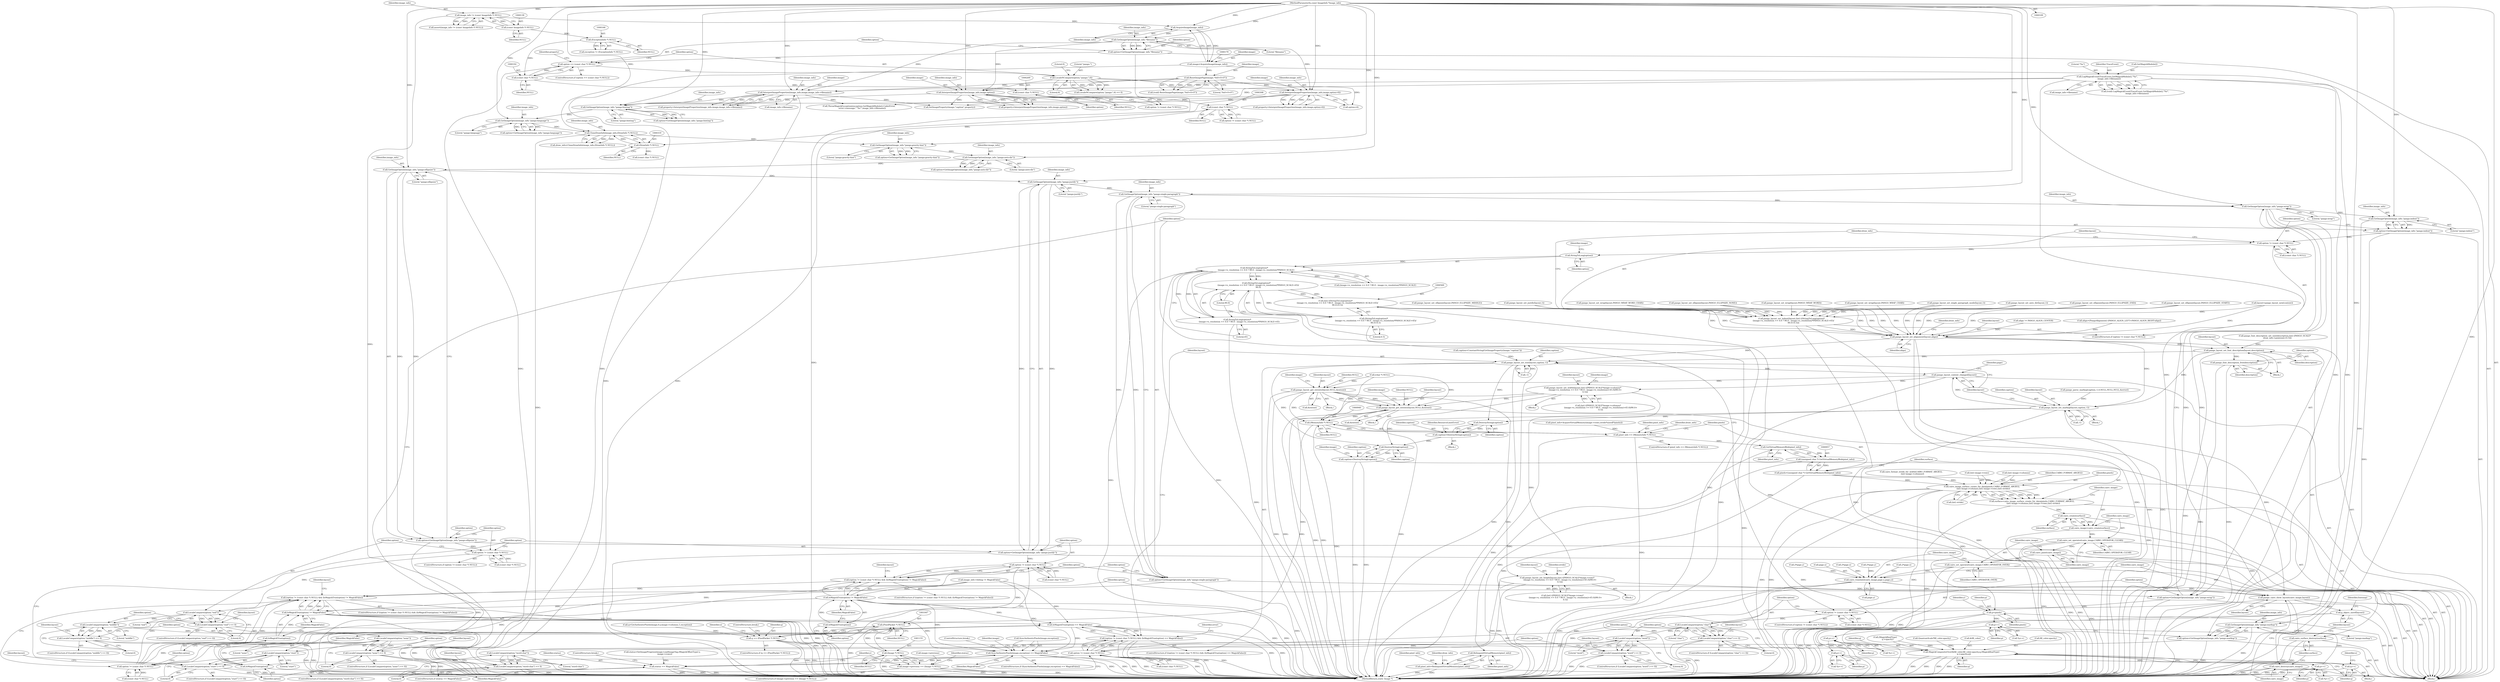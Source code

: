 digraph "0_ImageMagick_f6e9d0d9955e85bdd7540b251cd50d598dacc5e6_42@pointer" {
"1000432" [label="(Call,GetImageOption(image_info,\"pango:ellipsize\"))"];
"1000418" [label="(Call,GetImageOption(image_info,\"pango:auto-dir\"))"];
"1000375" [label="(Call,GetImageOption(image_info,\"pango:gravity-hint\"))"];
"1000316" [label="(Call,CloneDrawInfo(image_info,(DrawInfo *) NULL))"];
"1000301" [label="(Call,GetImageOption(image_info,\"pango:language\"))"];
"1000262" [label="(Call,GetImageOption(image_info,\"pango:hinting\"))"];
"1000221" [label="(Call,InterpretImageProperties(image_info,image,option))"];
"1000185" [label="(Call,GetImageOption(image_info,\"filename\"))"];
"1000176" [label="(Call,AcquireImage(image_info))"];
"1000136" [label="(Call,image_info != (const ImageInfo *) NULL)"];
"1000110" [label="(MethodParameterIn,const ImageInfo *image_info)"];
"1000138" [label="(Call,(const ImageInfo *) NULL)"];
"1000180" [label="(Call,ResetImagePage(image,\"0x0+0+0\"))"];
"1000174" [label="(Call,image=AcquireImage(image_info))"];
"1000205" [label="(Call,LocaleNCompare(option,\"pango:\",6))"];
"1000189" [label="(Call,option == (const char *) NULL)"];
"1000183" [label="(Call,option=GetImageOption(image_info,\"filename\"))"];
"1000191" [label="(Call,(const char *) NULL)"];
"1000165" [label="(Call,(ExceptionInfo *) NULL)"];
"1000196" [label="(Call,InterpretImageProperties(image_info,image,image_info->filename))"];
"1000155" [label="(Call,LogMagickEvent(TraceEvent,GetMagickModule(),\"%s\",\n      image_info->filename))"];
"1000212" [label="(Call,InterpretImageProperties(image_info,image,option+6))"];
"1000318" [label="(Call,(DrawInfo *) NULL)"];
"1000307" [label="(Call,(const char *) NULL)"];
"1000268" [label="(Call,(const char *) NULL)"];
"1000430" [label="(Call,option=GetImageOption(image_info,\"pango:ellipsize\"))"];
"1000436" [label="(Call,option != (const char *) NULL)"];
"1000444" [label="(Call,LocaleCompare(option,\"end\"))"];
"1000443" [label="(Call,LocaleCompare(option,\"end\") == 0)"];
"1000453" [label="(Call,LocaleCompare(option,\"middle\"))"];
"1000452" [label="(Call,LocaleCompare(option,\"middle\") == 0)"];
"1000462" [label="(Call,LocaleCompare(option,\"none\"))"];
"1000461" [label="(Call,LocaleCompare(option,\"none\") == 0)"];
"1000471" [label="(Call,LocaleCompare(option,\"start\"))"];
"1000470" [label="(Call,LocaleCompare(option,\"start\") == 0)"];
"1000480" [label="(Call,GetImageOption(image_info,\"pango:justify\"))"];
"1000478" [label="(Call,option=GetImageOption(image_info,\"pango:justify\"))"];
"1000485" [label="(Call,option != (const char *) NULL)"];
"1000484" [label="(Call,(option != (const char *) NULL) && (IsMagickTrue(option) != MagickFalse))"];
"1000503" [label="(Call,(option != (const char *) NULL) && (IsMagickTrue(option) != MagickFalse))"];
"1000491" [label="(Call,IsMagickTrue(option))"];
"1000490" [label="(Call,IsMagickTrue(option) != MagickFalse)"];
"1000509" [label="(Call,IsMagickTrue(option) != MagickFalse)"];
"1000694" [label="(Call,IsMagickTrue(option) == MagickFalse)"];
"1000688" [label="(Call,(option != (const char *) NULL) && (IsMagickTrue(option) == MagickFalse))"];
"1001143" [label="(Call,SyncAuthenticPixels(image,exception) == MagickFalse)"];
"1001170" [label="(Call,status == MagickFalse)"];
"1000499" [label="(Call,GetImageOption(image_info,\"pango:single-paragraph\"))"];
"1000497" [label="(Call,option=GetImageOption(image_info,\"pango:single-paragraph\"))"];
"1000504" [label="(Call,option != (const char *) NULL)"];
"1000510" [label="(Call,IsMagickTrue(option))"];
"1000518" [label="(Call,GetImageOption(image_info,\"pango:wrap\"))"];
"1000516" [label="(Call,option=GetImageOption(image_info,\"pango:wrap\"))"];
"1000522" [label="(Call,option != (const char *) NULL)"];
"1000530" [label="(Call,LocaleCompare(option,\"char\"))"];
"1000529" [label="(Call,LocaleCompare(option,\"char\") == 0)"];
"1000539" [label="(Call,LocaleCompare(option,\"word\"))"];
"1000538" [label="(Call,LocaleCompare(option,\"word\") == 0)"];
"1000548" [label="(Call,LocaleCompare(option,\"word-char\"))"];
"1000547" [label="(Call,LocaleCompare(option,\"word-char\") == 0)"];
"1000557" [label="(Call,GetImageOption(image_info,\"pango:indent\"))"];
"1000555" [label="(Call,option=GetImageOption(image_info,\"pango:indent\"))"];
"1000561" [label="(Call,option != (const char *) NULL)"];
"1000574" [label="(Call,StringToLong(option))"];
"1000573" [label="(Call,StringToLong(option)*\n      (image->x_resolution == 0.0 ? 90.0 : image->x_resolution)*PANGO_SCALE)"];
"1000571" [label="(Call,(StringToLong(option)*\n      (image->x_resolution == 0.0 ? 90.0 : image->x_resolution)*PANGO_SCALE+45)/\n      90.0)"];
"1000568" [label="(Call,(int) ((StringToLong(option)*\n      (image->x_resolution == 0.0 ? 90.0 : image->x_resolution)*PANGO_SCALE+45)/\n      90.0+0.5))"];
"1000566" [label="(Call,pango_layout_set_indent(layout,(int) ((StringToLong(option)*\n      (image->x_resolution == 0.0 ? 90.0 : image->x_resolution)*PANGO_SCALE+45)/\n      90.0+0.5)))"];
"1000647" [label="(Call,pango_layout_set_alignment(layout,align))"];
"1000677" [label="(Call,pango_layout_set_font_description(layout,description))"];
"1000680" [label="(Call,pango_font_description_free(description))"];
"1000698" [label="(Call,pango_layout_set_text(layout,caption,-1))"];
"1000742" [label="(Call,pango_layout_context_changed(layout))"];
"1000777" [label="(Call,pango_layout_get_extents(layout,NULL,&extent))"];
"1000849" [label="(Call,pango_layout_get_extents(layout,NULL,&extent))"];
"1000939" [label="(Call,(MemoryInfo *) NULL)"];
"1000937" [label="(Call,pixel_info == (MemoryInfo *) NULL)"];
"1000958" [label="(Call,GetVirtualMemoryBlob(pixel_info))"];
"1000956" [label="(Call,(unsigned char *) GetVirtualMemoryBlob(pixel_info))"];
"1000954" [label="(Call,pixels=(unsigned char *) GetVirtualMemoryBlob(pixel_info))"];
"1000962" [label="(Call,cairo_image_surface_create_for_data(pixels,CAIRO_FORMAT_ARGB32,\n    (int) image->columns,(int) image->rows,(int) stride))"];
"1000960" [label="(Call,surface=cairo_image_surface_create_for_data(pixels,CAIRO_FORMAT_ARGB32,\n    (int) image->columns,(int) image->rows,(int) stride))"];
"1000980" [label="(Call,cairo_create(surface))"];
"1000978" [label="(Call,cairo_image=cairo_create(surface))"];
"1000982" [label="(Call,cairo_set_operator(cairo_image,CAIRO_OPERATOR_CLEAR))"];
"1000985" [label="(Call,cairo_paint(cairo_image))"];
"1000987" [label="(Call,cairo_set_operator(cairo_image,CAIRO_OPERATOR_OVER))"];
"1000990" [label="(Call,cairo_translate(cairo_image,page.x,page.y))"];
"1000998" [label="(Call,pango_cairo_show_layout(cairo_image,layout))"];
"1001001" [label="(Call,cairo_destroy(cairo_image))"];
"1001005" [label="(Call,g_object_unref(layout))"];
"1001003" [label="(Call,cairo_surface_destroy(surface))"];
"1001013" [label="(Call,p=pixels)"];
"1001071" [label="(Call,p++)"];
"1001079" [label="(Call,p++)"];
"1001087" [label="(Call,p++)"];
"1001097" [label="(Call,p++)"];
"1001176" [label="(Call,RelinquishVirtualMemory(pixel_info))"];
"1001174" [label="(Call,pixel_info=RelinquishVirtualMemory(pixel_info))"];
"1001046" [label="(Call,(PixelPacket *) NULL)"];
"1001044" [label="(Call,q == (PixelPacket *) NULL)"];
"1001127" [label="(Call,MagickCompositeOver(&fill_color,fill_color.opacity,q,(MagickRealType)\n        q->opacity,q))"];
"1001140" [label="(Call,q++)"];
"1001154" [label="(Call,(Image *) NULL)"];
"1001150" [label="(Call,image->previous == (Image *) NULL)"];
"1000888" [label="(Call,pango_layout_set_height(layout,(int) ((PANGO_SCALE*image->rows*\n         (image->y_resolution == 0.0 ? 90.0 : image->y_resolution)+45.0)/90.0+\n         0.5)))"];
"1000816" [label="(Call,pango_layout_set_width(layout,(int) ((PANGO_SCALE*image->columns*\n        (image->x_resolution == 0.0 ? 90.0 : image->x_resolution)+45.0)/90.0+\n        0.5)))"];
"1000949" [label="(Call,DestroyString(caption))"];
"1000947" [label="(Call,caption=DestroyString(caption))"];
"1001184" [label="(Call,DestroyString(caption))"];
"1001182" [label="(Call,caption=DestroyString(caption))"];
"1000737" [label="(Call,pango_layout_set_markup(layout,caption,-1))"];
"1000570" [label="(Call,(StringToLong(option)*\n      (image->x_resolution == 0.0 ? 90.0 : image->x_resolution)*PANGO_SCALE+45)/\n      90.0+0.5)"];
"1000572" [label="(Call,StringToLong(option)*\n      (image->x_resolution == 0.0 ? 90.0 : image->x_resolution)*PANGO_SCALE+45)"];
"1000684" [label="(Call,GetImageOption(image_info,\"pango:markup\"))"];
"1000682" [label="(Call,option=GetImageOption(image_info,\"pango:markup\"))"];
"1000689" [label="(Call,option != (const char *) NULL)"];
"1000695" [label="(Call,IsMagickTrue(option))"];
"1000990" [label="(Call,cairo_translate(cairo_image,page.x,page.y))"];
"1001006" [label="(Identifier,layout)"];
"1000445" [label="(Identifier,option)"];
"1000373" [label="(Call,option=GetImageOption(image_info,\"pango:gravity-hint\"))"];
"1000487" [label="(Call,(const char *) NULL)"];
"1001144" [label="(Call,SyncAuthenticPixels(image,exception))"];
"1001130" [label="(Call,fill_color.opacity)"];
"1000210" [label="(Call,property=InterpretImageProperties(image_info,image,option+6))"];
"1000219" [label="(Call,property=InterpretImageProperties(image_info,image,option))"];
"1000460" [label="(ControlStructure,if (LocaleCompare(option,\"none\") == 0))"];
"1000511" [label="(Identifier,option)"];
"1000470" [label="(Call,LocaleCompare(option,\"start\") == 0)"];
"1001078" [label="(Call,*p++)"];
"1001175" [label="(Identifier,pixel_info)"];
"1000780" [label="(Call,&extent)"];
"1000982" [label="(Call,cairo_set_operator(cairo_image,CAIRO_OPERATOR_CLEAR))"];
"1000992" [label="(Call,page.x)"];
"1000533" [label="(Literal,0)"];
"1001063" [label="(Block,)"];
"1000818" [label="(Call,(int) ((PANGO_SCALE*image->columns*\n        (image->x_resolution == 0.0 ? 90.0 : image->x_resolution)+45.0)/90.0+\n        0.5))"];
"1001002" [label="(Identifier,cairo_image)"];
"1000985" [label="(Call,cairo_paint(cairo_image))"];
"1000431" [label="(Identifier,option)"];
"1000484" [label="(Call,(option != (const char *) NULL) && (IsMagickTrue(option) != MagickFalse))"];
"1001133" [label="(Identifier,q)"];
"1000568" [label="(Call,(int) ((StringToLong(option)*\n      (image->x_resolution == 0.0 ? 90.0 : image->x_resolution)*PANGO_SCALE+45)/\n      90.0+0.5))"];
"1000649" [label="(Identifier,align)"];
"1001179" [label="(Identifier,draw_info)"];
"1000446" [label="(Literal,\"end\")"];
"1000167" [label="(Identifier,NULL)"];
"1000483" [label="(ControlStructure,if ((option != (const char *) NULL) && (IsMagickTrue(option) != MagickFalse)))"];
"1000458" [label="(Identifier,layout)"];
"1001151" [label="(Call,image->previous)"];
"1000189" [label="(Call,option == (const char *) NULL)"];
"1000432" [label="(Call,GetImageOption(image_info,\"pango:ellipsize\"))"];
"1000136" [label="(Call,image_info != (const ImageInfo *) NULL)"];
"1000816" [label="(Call,pango_layout_set_width(layout,(int) ((PANGO_SCALE*image->columns*\n        (image->x_resolution == 0.0 ? 90.0 : image->x_resolution)+45.0)/90.0+\n        0.5)))"];
"1000452" [label="(Call,LocaleCompare(option,\"middle\") == 0)"];
"1000375" [label="(Call,GetImageOption(image_info,\"pango:gravity-hint\"))"];
"1000707" [label="(Identifier,error)"];
"1000872" [label="(Call,2*page.y)"];
"1000925" [label="(Call,pixel_info=AcquireVirtualMemory(image->rows,stride*sizeof(*pixels)))"];
"1001018" [label="(Identifier,y)"];
"1000889" [label="(Identifier,layout)"];
"1000521" [label="(ControlStructure,if (option != (const char *) NULL))"];
"1000941" [label="(Identifier,NULL)"];
"1001028" [label="(Identifier,y)"];
"1000658" [label="(Block,)"];
"1000482" [label="(Literal,\"pango:justify\")"];
"1000497" [label="(Call,option=GetImageOption(image_info,\"pango:single-paragraph\"))"];
"1000224" [label="(Identifier,option)"];
"1000491" [label="(Call,IsMagickTrue(option))"];
"1000938" [label="(Identifier,pixel_info)"];
"1000303" [label="(Literal,\"pango:language\")"];
"1000553" [label="(Identifier,layout)"];
"1000204" [label="(Call,LocaleNCompare(option,\"pango:\",6) == 0)"];
"1000110" [label="(MethodParameterIn,const ImageInfo *image_info)"];
"1001150" [label="(Call,image->previous == (Image *) NULL)"];
"1000376" [label="(Identifier,image_info)"];
"1000153" [label="(Call,(void) LogMagickEvent(TraceEvent,GetMagickModule(),\"%s\",\n      image_info->filename))"];
"1001048" [label="(Identifier,NULL)"];
"1000516" [label="(Call,option=GetImageOption(image_info,\"pango:wrap\"))"];
"1000420" [label="(Literal,\"pango:auto-dir\")"];
"1000684" [label="(Call,GetImageOption(image_info,\"pango:markup\"))"];
"1001086" [label="(Call,*p++)"];
"1000317" [label="(Identifier,image_info)"];
"1001148" [label="(ControlStructure,break;)"];
"1000158" [label="(Literal,\"%s\")"];
"1000686" [label="(Literal,\"pango:markup\")"];
"1000262" [label="(Call,GetImageOption(image_info,\"pango:hinting\"))"];
"1000680" [label="(Call,pango_font_description_free(description))"];
"1000519" [label="(Identifier,image_info)"];
"1000188" [label="(ControlStructure,if (option == (const char *) NULL))"];
"1000198" [label="(Identifier,image)"];
"1001141" [label="(Identifier,q)"];
"1000960" [label="(Call,surface=cairo_image_surface_create_for_data(pixels,CAIRO_FORMAT_ARGB32,\n    (int) image->columns,(int) image->rows,(int) stride))"];
"1000739" [label="(Identifier,caption)"];
"1001032" [label="(Call,q=GetAuthenticPixels(image,0,y,image->columns,1,exception))"];
"1000504" [label="(Call,option != (const char *) NULL)"];
"1000418" [label="(Call,GetImageOption(image_info,\"pango:auto-dir\"))"];
"1000743" [label="(Identifier,layout)"];
"1000135" [label="(Call,assert(image_info != (const ImageInfo *) NULL))"];
"1000214" [label="(Identifier,image)"];
"1000419" [label="(Identifier,image_info)"];
"1001088" [label="(Identifier,p)"];
"1000472" [label="(Identifier,option)"];
"1000638" [label="(Call,align=(PangoAlignment) (PANGO_ALIGN_LEFT+PANGO_ALIGN_RIGHT-align))"];
"1000187" [label="(Literal,\"filename\")"];
"1000991" [label="(Identifier,cairo_image)"];
"1000986" [label="(Identifier,cairo_image)"];
"1000235" [label="(Call,caption=ConstantString(GetImageProperty(image,\"caption\")))"];
"1000979" [label="(Identifier,cairo_image)"];
"1000528" [label="(ControlStructure,if (LocaleCompare(option,\"char\") == 0))"];
"1000746" [label="(Identifier,page)"];
"1000469" [label="(ControlStructure,if (LocaleCompare(option,\"start\") == 0))"];
"1000455" [label="(Literal,\"middle\")"];
"1000566" [label="(Call,pango_layout_set_indent(layout,(int) ((StringToLong(option)*\n      (image->x_resolution == 0.0 ? 90.0 : image->x_resolution)*PANGO_SCALE+45)/\n      90.0+0.5)))"];
"1000442" [label="(ControlStructure,if (LocaleCompare(option,\"end\") == 0))"];
"1001044" [label="(Call,q == (PixelPacket *) NULL)"];
"1001149" [label="(ControlStructure,if (image->previous == (Image *) NULL))"];
"1000193" [label="(Identifier,NULL)"];
"1000534" [label="(Call,pango_layout_set_wrap(layout,PANGO_WRAP_CHAR))"];
"1000687" [label="(ControlStructure,if ((option != (const char *) NULL) && (IsMagickTrue(option) == MagickFalse)))"];
"1000467" [label="(Identifier,layout)"];
"1000784" [label="(Identifier,image)"];
"1000270" [label="(Identifier,NULL)"];
"1000530" [label="(Call,LocaleCompare(option,\"char\"))"];
"1000381" [label="(Call,(const char *) NULL)"];
"1000695" [label="(Call,IsMagickTrue(option))"];
"1000479" [label="(Identifier,option)"];
"1000548" [label="(Call,LocaleCompare(option,\"word-char\"))"];
"1001177" [label="(Identifier,pixel_info)"];
"1000537" [label="(ControlStructure,if (LocaleCompare(option,\"word\") == 0))"];
"1000463" [label="(Identifier,option)"];
"1000571" [label="(Call,(StringToLong(option)*\n      (image->x_resolution == 0.0 ? 90.0 : image->x_resolution)*PANGO_SCALE+45)/\n      90.0)"];
"1000800" [label="(Call,2*page.x)"];
"1001046" [label="(Call,(PixelPacket *) NULL)"];
"1000456" [label="(Literal,0)"];
"1000685" [label="(Identifier,image_info)"];
"1001013" [label="(Call,p=pixels)"];
"1000983" [label="(Identifier,cairo_image)"];
"1000503" [label="(Call,(option != (const char *) NULL) && (IsMagickTrue(option) != MagickFalse))"];
"1000495" [label="(Identifier,layout)"];
"1000738" [label="(Identifier,layout)"];
"1000177" [label="(Identifier,image_info)"];
"1000513" [label="(Call,pango_layout_set_single_paragraph_mode(layout,1))"];
"1000205" [label="(Call,LocaleNCompare(option,\"pango:\",6))"];
"1000206" [label="(Identifier,option)"];
"1000653" [label="(Identifier,draw_info)"];
"1001096" [label="(Call,*p++)"];
"1000443" [label="(Call,LocaleCompare(option,\"end\") == 0)"];
"1000575" [label="(Identifier,option)"];
"1000918" [label="(Call,cairo_format_stride_for_width(CAIRO_FORMAT_ARGB32,\n    (int) image->columns))"];
"1000848" [label="(Block,)"];
"1000955" [label="(Identifier,pixels)"];
"1001087" [label="(Call,p++)"];
"1000544" [label="(Identifier,layout)"];
"1000433" [label="(Identifier,image_info)"];
"1000852" [label="(Call,&extent)"];
"1001079" [label="(Call,p++)"];
"1001174" [label="(Call,pixel_info=RelinquishVirtualMemory(pixel_info))"];
"1000438" [label="(Call,(const char *) NULL)"];
"1000547" [label="(Call,LocaleCompare(option,\"word-char\") == 0)"];
"1000682" [label="(Call,option=GetImageOption(image_info,\"pango:markup\"))"];
"1001134" [label="(Call,(MagickRealType)\n        q->opacity)"];
"1000558" [label="(Identifier,image_info)"];
"1000849" [label="(Call,pango_layout_get_extents(layout,NULL,&extent))"];
"1000845" [label="(Identifier,image)"];
"1001147" [label="(Identifier,MagickFalse)"];
"1001003" [label="(Call,cairo_surface_destroy(surface))"];
"1000222" [label="(Identifier,image_info)"];
"1001152" [label="(Identifier,image)"];
"1000448" [label="(Call,pango_layout_set_ellipsize(layout,PANGO_ELLIPSIZE_END))"];
"1000155" [label="(Call,LogMagickEvent(TraceEvent,GetMagickModule(),\"%s\",\n      image_info->filename))"];
"1000485" [label="(Call,option != (const char *) NULL)"];
"1000949" [label="(Call,DestroyString(caption))"];
"1000305" [label="(Call,option != (const char *) NULL)"];
"1000574" [label="(Call,StringToLong(option))"];
"1000742" [label="(Call,pango_layout_context_changed(layout))"];
"1000538" [label="(Call,LocaleCompare(option,\"word\") == 0)"];
"1000915" [label="(Identifier,stride)"];
"1000148" [label="(Call,image_info->debug != MagickFalse)"];
"1000939" [label="(Call,(MemoryInfo *) NULL)"];
"1000183" [label="(Call,option=GetImageOption(image_info,\"filename\"))"];
"1001183" [label="(Identifier,caption)"];
"1000532" [label="(Literal,\"char\")"];
"1001015" [label="(Identifier,pixels)"];
"1000268" [label="(Call,(const char *) NULL)"];
"1000174" [label="(Call,image=AcquireImage(image_info))"];
"1000524" [label="(Call,(const char *) NULL)"];
"1000208" [label="(Literal,6)"];
"1000197" [label="(Identifier,image_info)"];
"1000559" [label="(Literal,\"pango:indent\")"];
"1000500" [label="(Identifier,image_info)"];
"1000221" [label="(Call,InterpretImageProperties(image_info,image,option))"];
"1000191" [label="(Call,(const char *) NULL)"];
"1000552" [label="(Call,pango_layout_set_wrap(layout,PANGO_WRAP_WORD_CHAR))"];
"1000518" [label="(Call,GetImageOption(image_info,\"pango:wrap\"))"];
"1000502" [label="(ControlStructure,if ((option != (const char *) NULL) && (IsMagickTrue(option) != MagickFalse)))"];
"1000694" [label="(Call,IsMagickTrue(option) == MagickFalse)"];
"1001169" [label="(ControlStructure,if (status == MagickFalse))"];
"1000970" [label="(Call,(int) image->rows)"];
"1000138" [label="(Call,(const ImageInfo *) NULL)"];
"1000561" [label="(Call,option != (const char *) NULL)"];
"1000556" [label="(Identifier,option)"];
"1000506" [label="(Call,(const char *) NULL)"];
"1000377" [label="(Literal,\"pango:gravity-hint\")"];
"1001043" [label="(ControlStructure,if (q == (PixelPacket *) NULL))"];
"1001000" [label="(Identifier,layout)"];
"1000434" [label="(Literal,\"pango:ellipsize\")"];
"1000430" [label="(Call,option=GetImageOption(image_info,\"pango:ellipsize\"))"];
"1000550" [label="(Literal,\"word-char\")"];
"1000412" [label="(Call,layout=pango_layout_new(context))"];
"1000978" [label="(Call,cairo_image=cairo_create(surface))"];
"1001188" [label="(Identifier,image)"];
"1000185" [label="(Call,GetImageOption(image_info,\"filename\"))"];
"1000302" [label="(Identifier,image_info)"];
"1000182" [label="(Literal,\"0x0+0+0\")"];
"1000509" [label="(Call,IsMagickTrue(option) != MagickFalse)"];
"1000486" [label="(Identifier,option)"];
"1000464" [label="(Literal,\"none\")"];
"1000462" [label="(Call,LocaleCompare(option,\"none\"))"];
"1000314" [label="(Call,draw_info=CloneDrawInfo(image_info,(DrawInfo *) NULL))"];
"1000186" [label="(Identifier,image_info)"];
"1000212" [label="(Call,InterpretImageProperties(image_info,image,option+6))"];
"1000137" [label="(Identifier,image_info)"];
"1000965" [label="(Call,(int) image->columns)"];
"1001098" [label="(Identifier,p)"];
"1000498" [label="(Identifier,option)"];
"1000696" [label="(Identifier,option)"];
"1000213" [label="(Identifier,image_info)"];
"1000505" [label="(Identifier,option)"];
"1000817" [label="(Identifier,layout)"];
"1000688" [label="(Call,(option != (const char *) NULL) && (IsMagickTrue(option) == MagickFalse))"];
"1000156" [label="(Identifier,TraceEvent)"];
"1000952" [label="(Identifier,ResourceLimitError)"];
"1000541" [label="(Literal,\"word\")"];
"1000950" [label="(Identifier,caption)"];
"1000690" [label="(Identifier,option)"];
"1000514" [label="(Identifier,layout)"];
"1000850" [label="(Identifier,layout)"];
"1000195" [label="(Identifier,property)"];
"1000510" [label="(Call,IsMagickTrue(option))"];
"1000647" [label="(Call,pango_layout_set_alignment(layout,align))"];
"1000447" [label="(Literal,0)"];
"1000209" [label="(Literal,0)"];
"1000227" [label="(Call,SetImageProperty(image,\"caption\",property))"];
"1000512" [label="(Identifier,MagickFalse)"];
"1001140" [label="(Call,q++)"];
"1000683" [label="(Identifier,option)"];
"1000593" [label="(Identifier,draw_info)"];
"1000215" [label="(Call,option+6)"];
"1000546" [label="(ControlStructure,if (LocaleCompare(option,\"word-char\") == 0))"];
"1000457" [label="(Call,pango_layout_set_ellipsize(layout,PANGO_ELLIPSIZE_MIDDLE))"];
"1000542" [label="(Literal,0)"];
"1001052" [label="(Identifier,x)"];
"1001049" [label="(ControlStructure,break;)"];
"1000964" [label="(Identifier,CAIRO_FORMAT_ARGB32)"];
"1000588" [label="(Literal,45)"];
"1000451" [label="(ControlStructure,if (LocaleCompare(option,\"middle\") == 0))"];
"1000959" [label="(Identifier,pixel_info)"];
"1000260" [label="(Call,option=GetImageOption(image_info,\"pango:hinting\"))"];
"1001185" [label="(Identifier,caption)"];
"1000648" [label="(Identifier,layout)"];
"1000436" [label="(Call,option != (const char *) NULL)"];
"1000175" [label="(Identifier,image)"];
"1000490" [label="(Call,IsMagickTrue(option) != MagickFalse)"];
"1001062" [label="(Identifier,x)"];
"1000936" [label="(ControlStructure,if (pixel_info == (MemoryInfo *) NULL))"];
"1000998" [label="(Call,pango_cairo_show_layout(cairo_image,layout))"];
"1000540" [label="(Identifier,option)"];
"1000531" [label="(Identifier,option)"];
"1001004" [label="(Identifier,surface)"];
"1000856" [label="(Identifier,image)"];
"1000995" [label="(Call,page.y)"];
"1000190" [label="(Identifier,option)"];
"1001045" [label="(Identifier,q)"];
"1000299" [label="(Call,option=GetImageOption(image_info,\"pango:language\"))"];
"1000888" [label="(Call,pango_layout_set_height(layout,(int) ((PANGO_SCALE*image->rows*\n         (image->y_resolution == 0.0 ? 90.0 : image->y_resolution)+45.0)/90.0+\n         0.5)))"];
"1000975" [label="(Call,(int) stride)"];
"1000539" [label="(Call,LocaleCompare(option,\"word\"))"];
"1000560" [label="(ControlStructure,if (option != (const char *) NULL))"];
"1000699" [label="(Identifier,layout)"];
"1000549" [label="(Identifier,option)"];
"1000999" [label="(Identifier,cairo_image)"];
"1000563" [label="(Call,(const char *) NULL)"];
"1000713" [label="(Call,pango_parse_markup(caption,-1,0,NULL,NULL,NULL,&error))"];
"1001176" [label="(Call,RelinquishVirtualMemory(pixel_info))"];
"1000689" [label="(Call,option != (const char *) NULL)"];
"1000697" [label="(Identifier,MagickFalse)"];
"1000981" [label="(Identifier,surface)"];
"1000481" [label="(Identifier,image_info)"];
"1000989" [label="(Identifier,CAIRO_OPERATOR_OVER)"];
"1000562" [label="(Identifier,option)"];
"1000691" [label="(Call,(const char *) NULL)"];
"1000316" [label="(Call,CloneDrawInfo(image_info,(DrawInfo *) NULL))"];
"1000576" [label="(Call,(image->x_resolution == 0.0 ? 90.0 : image->x_resolution)*PANGO_SCALE)"];
"1000223" [label="(Identifier,image)"];
"1000416" [label="(Call,option=GetImageOption(image_info,\"pango:auto-dir\"))"];
"1000701" [label="(Call,-1)"];
"1000698" [label="(Call,pango_layout_set_text(layout,caption,-1))"];
"1001156" [label="(Identifier,NULL)"];
"1001158" [label="(Call,status=SetImageProgress(image,LoadImageTag,(MagickOffsetType) y,\n        image->rows))"];
"1001005" [label="(Call,g_object_unref(layout))"];
"1001001" [label="(Call,cairo_destroy(cairo_image))"];
"1000501" [label="(Literal,\"pango:single-paragraph\")"];
"1001154" [label="(Call,(Image *) NULL)"];
"1000878" [label="(Block,)"];
"1000159" [label="(Call,image_info->filename)"];
"1001182" [label="(Call,caption=DestroyString(caption))"];
"1000112" [label="(Block,)"];
"1000580" [label="(Identifier,image)"];
"1000493" [label="(Identifier,MagickFalse)"];
"1001143" [label="(Call,SyncAuthenticPixels(image,exception) == MagickFalse)"];
"1000199" [label="(Call,image_info->filename)"];
"1000435" [label="(ControlStructure,if (option != (const char *) NULL))"];
"1000555" [label="(Call,option=GetImageOption(image_info,\"pango:indent\"))"];
"1000572" [label="(Call,StringToLong(option)*\n      (image->x_resolution == 0.0 ? 90.0 : image->x_resolution)*PANGO_SCALE+45)"];
"1001159" [label="(Identifier,status)"];
"1000522" [label="(Call,option != (const char *) NULL)"];
"1000681" [label="(Identifier,description)"];
"1000301" [label="(Call,GetImageOption(image_info,\"pango:language\"))"];
"1000944" [label="(Identifier,draw_info)"];
"1001072" [label="(Identifier,p)"];
"1000494" [label="(Call,pango_layout_set_justify(layout,1))"];
"1000726" [label="(Call,ThrowMagickException(exception,GetMagickModule(),CoderError,\n          error->message,\"`%s'\",image_info->filename))"];
"1001171" [label="(Identifier,status)"];
"1000178" [label="(Call,(void) ResetImagePage(image,\"0x0+0+0\"))"];
"1000573" [label="(Call,StringToLong(option)*\n      (image->x_resolution == 0.0 ? 90.0 : image->x_resolution)*PANGO_SCALE)"];
"1000461" [label="(Call,LocaleCompare(option,\"none\") == 0)"];
"1000678" [label="(Identifier,layout)"];
"1000948" [label="(Identifier,caption)"];
"1000454" [label="(Identifier,option)"];
"1000956" [label="(Call,(unsigned char *) GetVirtualMemoryBlob(pixel_info))"];
"1000176" [label="(Call,AcquireImage(image_info))"];
"1000958" [label="(Call,GetVirtualMemoryBlob(pixel_info))"];
"1000811" [label="(Call,2*page.x)"];
"1001014" [label="(Identifier,p)"];
"1000942" [label="(Block,)"];
"1000473" [label="(Literal,\"start\")"];
"1001142" [label="(ControlStructure,if (SyncAuthenticPixels(image,exception) == MagickFalse))"];
"1001170" [label="(Call,status == MagickFalse)"];
"1000700" [label="(Identifier,caption)"];
"1001103" [label="(Call,QuantumScale*fill_color.opacity)"];
"1000947" [label="(Call,caption=DestroyString(caption))"];
"1000962" [label="(Call,cairo_image_surface_create_for_data(pixels,CAIRO_FORMAT_ARGB32,\n    (int) image->columns,(int) image->rows,(int) stride))"];
"1000890" [label="(Call,(int) ((PANGO_SCALE*image->rows*\n         (image->y_resolution == 0.0 ? 90.0 : image->y_resolution)+45.0)/90.0+\n         0.5))"];
"1000883" [label="(Call,2*page.y)"];
"1000453" [label="(Call,LocaleCompare(option,\"middle\"))"];
"1000520" [label="(Literal,\"pango:wrap\")"];
"1000740" [label="(Call,-1)"];
"1000309" [label="(Identifier,NULL)"];
"1000492" [label="(Identifier,option)"];
"1001008" [label="(Identifier,fontmap)"];
"1000264" [label="(Literal,\"pango:hinting\")"];
"1000557" [label="(Call,GetImageOption(image_info,\"pango:indent\"))"];
"1001172" [label="(Identifier,MagickFalse)"];
"1000263" [label="(Identifier,image_info)"];
"1000778" [label="(Identifier,layout)"];
"1000523" [label="(Identifier,option)"];
"1000318" [label="(Call,(DrawInfo *) NULL)"];
"1000677" [label="(Call,pango_layout_set_font_description(layout,description))"];
"1000444" [label="(Call,LocaleCompare(option,\"end\"))"];
"1000987" [label="(Call,cairo_set_operator(cairo_image,CAIRO_OPERATOR_OVER))"];
"1000779" [label="(Identifier,NULL)"];
"1001080" [label="(Identifier,p)"];
"1000437" [label="(Identifier,option)"];
"1000961" [label="(Identifier,surface)"];
"1000427" [label="(Call,pango_layout_set_auto_dir(layout,1))"];
"1000475" [label="(Call,pango_layout_set_ellipsize(layout,PANGO_ELLIPSIZE_START))"];
"1000737" [label="(Call,pango_layout_set_markup(layout,caption,-1))"];
"1001184" [label="(Call,DestroyString(caption))"];
"1001189" [label="(MethodReturn,static Image *)"];
"1000666" [label="(Call,pango_font_description_set_size(description,(int) (PANGO_SCALE*\n        draw_info->pointsize+0.5)))"];
"1000517" [label="(Identifier,option)"];
"1000157" [label="(Call,GetMagickModule())"];
"1000529" [label="(Call,LocaleCompare(option,\"char\") == 0)"];
"1000963" [label="(Identifier,pixels)"];
"1000535" [label="(Identifier,layout)"];
"1000480" [label="(Call,GetImageOption(image_info,\"pango:justify\"))"];
"1000474" [label="(Literal,0)"];
"1000465" [label="(Literal,0)"];
"1000449" [label="(Identifier,layout)"];
"1000984" [label="(Identifier,CAIRO_OPERATOR_CLEAR)"];
"1000777" [label="(Call,pango_layout_get_extents(layout,NULL,&extent))"];
"1000320" [label="(Identifier,NULL)"];
"1000776" [label="(Block,)"];
"1000567" [label="(Identifier,layout)"];
"1000988" [label="(Identifier,cairo_image)"];
"1000937" [label="(Call,pixel_info == (MemoryInfo *) NULL)"];
"1000476" [label="(Identifier,layout)"];
"1001128" [label="(Call,&fill_color)"];
"1000679" [label="(Identifier,description)"];
"1000704" [label="(Block,)"];
"1001127" [label="(Call,MagickCompositeOver(&fill_color,fill_color.opacity,q,(MagickRealType)\n        q->opacity,q))"];
"1000543" [label="(Call,pango_layout_set_wrap(layout,PANGO_WRAP_WORD))"];
"1000759" [label="(Call,(char *) NULL)"];
"1000307" [label="(Call,(const char *) NULL)"];
"1000196" [label="(Call,InterpretImageProperties(image_info,image,image_info->filename))"];
"1000570" [label="(Call,(StringToLong(option)*\n      (image->x_resolution == 0.0 ? 90.0 : image->x_resolution)*PANGO_SCALE+45)/\n      90.0+0.5)"];
"1000194" [label="(Call,property=InterpretImageProperties(image_info,image,image_info->filename))"];
"1000478" [label="(Call,option=GetImageOption(image_info,\"pango:justify\"))"];
"1000180" [label="(Call,ResetImagePage(image,\"0x0+0+0\"))"];
"1001071" [label="(Call,p++)"];
"1000499" [label="(Call,GetImageOption(image_info,\"pango:single-paragraph\"))"];
"1000851" [label="(Identifier,NULL)"];
"1000140" [label="(Identifier,NULL)"];
"1000165" [label="(Call,(ExceptionInfo *) NULL)"];
"1000466" [label="(Call,pango_layout_set_ellipsize(layout,PANGO_ELLIPSIZE_NONE))"];
"1000471" [label="(Call,LocaleCompare(option,\"start\"))"];
"1000184" [label="(Identifier,option)"];
"1000589" [label="(Literal,90.0)"];
"1000954" [label="(Call,pixels=(unsigned char *) GetVirtualMemoryBlob(pixel_info))"];
"1000266" [label="(Call,option != (const char *) NULL)"];
"1000207" [label="(Literal,\"pango:\")"];
"1001173" [label="(ControlStructure,break;)"];
"1001139" [label="(Identifier,q)"];
"1000630" [label="(Call,align != PANGO_ALIGN_CENTER)"];
"1000163" [label="(Call,exception != (ExceptionInfo *) NULL)"];
"1001097" [label="(Call,p++)"];
"1000551" [label="(Literal,0)"];
"1000806" [label="(Block,)"];
"1000980" [label="(Call,cairo_create(surface))"];
"1001070" [label="(Call,*p++)"];
"1000590" [label="(Literal,0.5)"];
"1000181" [label="(Identifier,image)"];
"1000432" -> "1000430"  [label="AST: "];
"1000432" -> "1000434"  [label="CFG: "];
"1000433" -> "1000432"  [label="AST: "];
"1000434" -> "1000432"  [label="AST: "];
"1000430" -> "1000432"  [label="CFG: "];
"1000432" -> "1000430"  [label="DDG: "];
"1000432" -> "1000430"  [label="DDG: "];
"1000418" -> "1000432"  [label="DDG: "];
"1000110" -> "1000432"  [label="DDG: "];
"1000432" -> "1000480"  [label="DDG: "];
"1000418" -> "1000416"  [label="AST: "];
"1000418" -> "1000420"  [label="CFG: "];
"1000419" -> "1000418"  [label="AST: "];
"1000420" -> "1000418"  [label="AST: "];
"1000416" -> "1000418"  [label="CFG: "];
"1000418" -> "1000416"  [label="DDG: "];
"1000418" -> "1000416"  [label="DDG: "];
"1000375" -> "1000418"  [label="DDG: "];
"1000110" -> "1000418"  [label="DDG: "];
"1000375" -> "1000373"  [label="AST: "];
"1000375" -> "1000377"  [label="CFG: "];
"1000376" -> "1000375"  [label="AST: "];
"1000377" -> "1000375"  [label="AST: "];
"1000373" -> "1000375"  [label="CFG: "];
"1000375" -> "1000373"  [label="DDG: "];
"1000375" -> "1000373"  [label="DDG: "];
"1000316" -> "1000375"  [label="DDG: "];
"1000110" -> "1000375"  [label="DDG: "];
"1000316" -> "1000314"  [label="AST: "];
"1000316" -> "1000318"  [label="CFG: "];
"1000317" -> "1000316"  [label="AST: "];
"1000318" -> "1000316"  [label="AST: "];
"1000314" -> "1000316"  [label="CFG: "];
"1000316" -> "1001189"  [label="DDG: "];
"1000316" -> "1000314"  [label="DDG: "];
"1000316" -> "1000314"  [label="DDG: "];
"1000301" -> "1000316"  [label="DDG: "];
"1000110" -> "1000316"  [label="DDG: "];
"1000318" -> "1000316"  [label="DDG: "];
"1000301" -> "1000299"  [label="AST: "];
"1000301" -> "1000303"  [label="CFG: "];
"1000302" -> "1000301"  [label="AST: "];
"1000303" -> "1000301"  [label="AST: "];
"1000299" -> "1000301"  [label="CFG: "];
"1000301" -> "1000299"  [label="DDG: "];
"1000301" -> "1000299"  [label="DDG: "];
"1000262" -> "1000301"  [label="DDG: "];
"1000110" -> "1000301"  [label="DDG: "];
"1000262" -> "1000260"  [label="AST: "];
"1000262" -> "1000264"  [label="CFG: "];
"1000263" -> "1000262"  [label="AST: "];
"1000264" -> "1000262"  [label="AST: "];
"1000260" -> "1000262"  [label="CFG: "];
"1000262" -> "1000260"  [label="DDG: "];
"1000262" -> "1000260"  [label="DDG: "];
"1000221" -> "1000262"  [label="DDG: "];
"1000196" -> "1000262"  [label="DDG: "];
"1000212" -> "1000262"  [label="DDG: "];
"1000110" -> "1000262"  [label="DDG: "];
"1000221" -> "1000219"  [label="AST: "];
"1000221" -> "1000224"  [label="CFG: "];
"1000222" -> "1000221"  [label="AST: "];
"1000223" -> "1000221"  [label="AST: "];
"1000224" -> "1000221"  [label="AST: "];
"1000219" -> "1000221"  [label="CFG: "];
"1000221" -> "1000219"  [label="DDG: "];
"1000221" -> "1000219"  [label="DDG: "];
"1000221" -> "1000219"  [label="DDG: "];
"1000185" -> "1000221"  [label="DDG: "];
"1000110" -> "1000221"  [label="DDG: "];
"1000180" -> "1000221"  [label="DDG: "];
"1000205" -> "1000221"  [label="DDG: "];
"1000221" -> "1000227"  [label="DDG: "];
"1000185" -> "1000183"  [label="AST: "];
"1000185" -> "1000187"  [label="CFG: "];
"1000186" -> "1000185"  [label="AST: "];
"1000187" -> "1000185"  [label="AST: "];
"1000183" -> "1000185"  [label="CFG: "];
"1000185" -> "1000183"  [label="DDG: "];
"1000185" -> "1000183"  [label="DDG: "];
"1000176" -> "1000185"  [label="DDG: "];
"1000110" -> "1000185"  [label="DDG: "];
"1000185" -> "1000196"  [label="DDG: "];
"1000185" -> "1000212"  [label="DDG: "];
"1000176" -> "1000174"  [label="AST: "];
"1000176" -> "1000177"  [label="CFG: "];
"1000177" -> "1000176"  [label="AST: "];
"1000174" -> "1000176"  [label="CFG: "];
"1000176" -> "1000174"  [label="DDG: "];
"1000136" -> "1000176"  [label="DDG: "];
"1000110" -> "1000176"  [label="DDG: "];
"1000136" -> "1000135"  [label="AST: "];
"1000136" -> "1000138"  [label="CFG: "];
"1000137" -> "1000136"  [label="AST: "];
"1000138" -> "1000136"  [label="AST: "];
"1000135" -> "1000136"  [label="CFG: "];
"1000136" -> "1001189"  [label="DDG: "];
"1000136" -> "1000135"  [label="DDG: "];
"1000136" -> "1000135"  [label="DDG: "];
"1000110" -> "1000136"  [label="DDG: "];
"1000138" -> "1000136"  [label="DDG: "];
"1000110" -> "1000109"  [label="AST: "];
"1000110" -> "1001189"  [label="DDG: "];
"1000110" -> "1000196"  [label="DDG: "];
"1000110" -> "1000212"  [label="DDG: "];
"1000110" -> "1000480"  [label="DDG: "];
"1000110" -> "1000499"  [label="DDG: "];
"1000110" -> "1000518"  [label="DDG: "];
"1000110" -> "1000557"  [label="DDG: "];
"1000110" -> "1000684"  [label="DDG: "];
"1000138" -> "1000140"  [label="CFG: "];
"1000139" -> "1000138"  [label="AST: "];
"1000140" -> "1000138"  [label="AST: "];
"1000138" -> "1000165"  [label="DDG: "];
"1000180" -> "1000178"  [label="AST: "];
"1000180" -> "1000182"  [label="CFG: "];
"1000181" -> "1000180"  [label="AST: "];
"1000182" -> "1000180"  [label="AST: "];
"1000178" -> "1000180"  [label="CFG: "];
"1000180" -> "1000178"  [label="DDG: "];
"1000180" -> "1000178"  [label="DDG: "];
"1000174" -> "1000180"  [label="DDG: "];
"1000180" -> "1000196"  [label="DDG: "];
"1000180" -> "1000212"  [label="DDG: "];
"1000174" -> "1000112"  [label="AST: "];
"1000175" -> "1000174"  [label="AST: "];
"1000179" -> "1000174"  [label="CFG: "];
"1000174" -> "1001189"  [label="DDG: "];
"1000205" -> "1000204"  [label="AST: "];
"1000205" -> "1000208"  [label="CFG: "];
"1000206" -> "1000205"  [label="AST: "];
"1000207" -> "1000205"  [label="AST: "];
"1000208" -> "1000205"  [label="AST: "];
"1000209" -> "1000205"  [label="CFG: "];
"1000205" -> "1000204"  [label="DDG: "];
"1000205" -> "1000204"  [label="DDG: "];
"1000205" -> "1000204"  [label="DDG: "];
"1000189" -> "1000205"  [label="DDG: "];
"1000205" -> "1000212"  [label="DDG: "];
"1000205" -> "1000215"  [label="DDG: "];
"1000189" -> "1000188"  [label="AST: "];
"1000189" -> "1000191"  [label="CFG: "];
"1000190" -> "1000189"  [label="AST: "];
"1000191" -> "1000189"  [label="AST: "];
"1000195" -> "1000189"  [label="CFG: "];
"1000206" -> "1000189"  [label="CFG: "];
"1000189" -> "1001189"  [label="DDG: "];
"1000183" -> "1000189"  [label="DDG: "];
"1000191" -> "1000189"  [label="DDG: "];
"1000183" -> "1000112"  [label="AST: "];
"1000184" -> "1000183"  [label="AST: "];
"1000190" -> "1000183"  [label="CFG: "];
"1000183" -> "1001189"  [label="DDG: "];
"1000191" -> "1000193"  [label="CFG: "];
"1000192" -> "1000191"  [label="AST: "];
"1000193" -> "1000191"  [label="AST: "];
"1000165" -> "1000191"  [label="DDG: "];
"1000191" -> "1000268"  [label="DDG: "];
"1000165" -> "1000163"  [label="AST: "];
"1000165" -> "1000167"  [label="CFG: "];
"1000166" -> "1000165"  [label="AST: "];
"1000167" -> "1000165"  [label="AST: "];
"1000163" -> "1000165"  [label="CFG: "];
"1000165" -> "1000163"  [label="DDG: "];
"1000196" -> "1000194"  [label="AST: "];
"1000196" -> "1000199"  [label="CFG: "];
"1000197" -> "1000196"  [label="AST: "];
"1000198" -> "1000196"  [label="AST: "];
"1000199" -> "1000196"  [label="AST: "];
"1000194" -> "1000196"  [label="CFG: "];
"1000196" -> "1001189"  [label="DDG: "];
"1000196" -> "1000194"  [label="DDG: "];
"1000196" -> "1000194"  [label="DDG: "];
"1000196" -> "1000194"  [label="DDG: "];
"1000155" -> "1000196"  [label="DDG: "];
"1000196" -> "1000227"  [label="DDG: "];
"1000196" -> "1000726"  [label="DDG: "];
"1000155" -> "1000153"  [label="AST: "];
"1000155" -> "1000159"  [label="CFG: "];
"1000156" -> "1000155"  [label="AST: "];
"1000157" -> "1000155"  [label="AST: "];
"1000158" -> "1000155"  [label="AST: "];
"1000159" -> "1000155"  [label="AST: "];
"1000153" -> "1000155"  [label="CFG: "];
"1000155" -> "1001189"  [label="DDG: "];
"1000155" -> "1001189"  [label="DDG: "];
"1000155" -> "1001189"  [label="DDG: "];
"1000155" -> "1000153"  [label="DDG: "];
"1000155" -> "1000153"  [label="DDG: "];
"1000155" -> "1000153"  [label="DDG: "];
"1000155" -> "1000153"  [label="DDG: "];
"1000155" -> "1000726"  [label="DDG: "];
"1000212" -> "1000210"  [label="AST: "];
"1000212" -> "1000215"  [label="CFG: "];
"1000213" -> "1000212"  [label="AST: "];
"1000214" -> "1000212"  [label="AST: "];
"1000215" -> "1000212"  [label="AST: "];
"1000210" -> "1000212"  [label="CFG: "];
"1000212" -> "1001189"  [label="DDG: "];
"1000212" -> "1000210"  [label="DDG: "];
"1000212" -> "1000210"  [label="DDG: "];
"1000212" -> "1000210"  [label="DDG: "];
"1000212" -> "1000227"  [label="DDG: "];
"1000318" -> "1000320"  [label="CFG: "];
"1000319" -> "1000318"  [label="AST: "];
"1000320" -> "1000318"  [label="AST: "];
"1000307" -> "1000318"  [label="DDG: "];
"1000318" -> "1000381"  [label="DDG: "];
"1000307" -> "1000305"  [label="AST: "];
"1000307" -> "1000309"  [label="CFG: "];
"1000308" -> "1000307"  [label="AST: "];
"1000309" -> "1000307"  [label="AST: "];
"1000305" -> "1000307"  [label="CFG: "];
"1000307" -> "1000305"  [label="DDG: "];
"1000268" -> "1000307"  [label="DDG: "];
"1000268" -> "1000266"  [label="AST: "];
"1000268" -> "1000270"  [label="CFG: "];
"1000269" -> "1000268"  [label="AST: "];
"1000270" -> "1000268"  [label="AST: "];
"1000266" -> "1000268"  [label="CFG: "];
"1000268" -> "1000266"  [label="DDG: "];
"1000430" -> "1000112"  [label="AST: "];
"1000431" -> "1000430"  [label="AST: "];
"1000437" -> "1000430"  [label="CFG: "];
"1000430" -> "1001189"  [label="DDG: "];
"1000430" -> "1000436"  [label="DDG: "];
"1000436" -> "1000435"  [label="AST: "];
"1000436" -> "1000438"  [label="CFG: "];
"1000437" -> "1000436"  [label="AST: "];
"1000438" -> "1000436"  [label="AST: "];
"1000445" -> "1000436"  [label="CFG: "];
"1000479" -> "1000436"  [label="CFG: "];
"1000438" -> "1000436"  [label="DDG: "];
"1000436" -> "1000444"  [label="DDG: "];
"1000444" -> "1000443"  [label="AST: "];
"1000444" -> "1000446"  [label="CFG: "];
"1000445" -> "1000444"  [label="AST: "];
"1000446" -> "1000444"  [label="AST: "];
"1000447" -> "1000444"  [label="CFG: "];
"1000444" -> "1000443"  [label="DDG: "];
"1000444" -> "1000443"  [label="DDG: "];
"1000444" -> "1000453"  [label="DDG: "];
"1000443" -> "1000442"  [label="AST: "];
"1000443" -> "1000447"  [label="CFG: "];
"1000447" -> "1000443"  [label="AST: "];
"1000449" -> "1000443"  [label="CFG: "];
"1000454" -> "1000443"  [label="CFG: "];
"1000443" -> "1001189"  [label="DDG: "];
"1000443" -> "1001189"  [label="DDG: "];
"1000453" -> "1000452"  [label="AST: "];
"1000453" -> "1000455"  [label="CFG: "];
"1000454" -> "1000453"  [label="AST: "];
"1000455" -> "1000453"  [label="AST: "];
"1000456" -> "1000453"  [label="CFG: "];
"1000453" -> "1000452"  [label="DDG: "];
"1000453" -> "1000452"  [label="DDG: "];
"1000453" -> "1000462"  [label="DDG: "];
"1000452" -> "1000451"  [label="AST: "];
"1000452" -> "1000456"  [label="CFG: "];
"1000456" -> "1000452"  [label="AST: "];
"1000458" -> "1000452"  [label="CFG: "];
"1000463" -> "1000452"  [label="CFG: "];
"1000452" -> "1001189"  [label="DDG: "];
"1000452" -> "1001189"  [label="DDG: "];
"1000462" -> "1000461"  [label="AST: "];
"1000462" -> "1000464"  [label="CFG: "];
"1000463" -> "1000462"  [label="AST: "];
"1000464" -> "1000462"  [label="AST: "];
"1000465" -> "1000462"  [label="CFG: "];
"1000462" -> "1000461"  [label="DDG: "];
"1000462" -> "1000461"  [label="DDG: "];
"1000462" -> "1000471"  [label="DDG: "];
"1000461" -> "1000460"  [label="AST: "];
"1000461" -> "1000465"  [label="CFG: "];
"1000465" -> "1000461"  [label="AST: "];
"1000467" -> "1000461"  [label="CFG: "];
"1000472" -> "1000461"  [label="CFG: "];
"1000461" -> "1001189"  [label="DDG: "];
"1000461" -> "1001189"  [label="DDG: "];
"1000471" -> "1000470"  [label="AST: "];
"1000471" -> "1000473"  [label="CFG: "];
"1000472" -> "1000471"  [label="AST: "];
"1000473" -> "1000471"  [label="AST: "];
"1000474" -> "1000471"  [label="CFG: "];
"1000471" -> "1000470"  [label="DDG: "];
"1000471" -> "1000470"  [label="DDG: "];
"1000470" -> "1000469"  [label="AST: "];
"1000470" -> "1000474"  [label="CFG: "];
"1000474" -> "1000470"  [label="AST: "];
"1000476" -> "1000470"  [label="CFG: "];
"1000479" -> "1000470"  [label="CFG: "];
"1000470" -> "1001189"  [label="DDG: "];
"1000470" -> "1001189"  [label="DDG: "];
"1000480" -> "1000478"  [label="AST: "];
"1000480" -> "1000482"  [label="CFG: "];
"1000481" -> "1000480"  [label="AST: "];
"1000482" -> "1000480"  [label="AST: "];
"1000478" -> "1000480"  [label="CFG: "];
"1000480" -> "1000478"  [label="DDG: "];
"1000480" -> "1000478"  [label="DDG: "];
"1000480" -> "1000499"  [label="DDG: "];
"1000478" -> "1000112"  [label="AST: "];
"1000479" -> "1000478"  [label="AST: "];
"1000486" -> "1000478"  [label="CFG: "];
"1000478" -> "1001189"  [label="DDG: "];
"1000478" -> "1000485"  [label="DDG: "];
"1000485" -> "1000484"  [label="AST: "];
"1000485" -> "1000487"  [label="CFG: "];
"1000486" -> "1000485"  [label="AST: "];
"1000487" -> "1000485"  [label="AST: "];
"1000492" -> "1000485"  [label="CFG: "];
"1000484" -> "1000485"  [label="CFG: "];
"1000485" -> "1000484"  [label="DDG: "];
"1000485" -> "1000484"  [label="DDG: "];
"1000487" -> "1000485"  [label="DDG: "];
"1000485" -> "1000491"  [label="DDG: "];
"1000484" -> "1000483"  [label="AST: "];
"1000484" -> "1000490"  [label="CFG: "];
"1000490" -> "1000484"  [label="AST: "];
"1000495" -> "1000484"  [label="CFG: "];
"1000498" -> "1000484"  [label="CFG: "];
"1000490" -> "1000484"  [label="DDG: "];
"1000490" -> "1000484"  [label="DDG: "];
"1000484" -> "1000503"  [label="DDG: "];
"1000503" -> "1000502"  [label="AST: "];
"1000503" -> "1000504"  [label="CFG: "];
"1000503" -> "1000509"  [label="CFG: "];
"1000504" -> "1000503"  [label="AST: "];
"1000509" -> "1000503"  [label="AST: "];
"1000514" -> "1000503"  [label="CFG: "];
"1000517" -> "1000503"  [label="CFG: "];
"1000503" -> "1001189"  [label="DDG: "];
"1000503" -> "1001189"  [label="DDG: "];
"1000504" -> "1000503"  [label="DDG: "];
"1000504" -> "1000503"  [label="DDG: "];
"1000509" -> "1000503"  [label="DDG: "];
"1000509" -> "1000503"  [label="DDG: "];
"1000491" -> "1000490"  [label="AST: "];
"1000491" -> "1000492"  [label="CFG: "];
"1000492" -> "1000491"  [label="AST: "];
"1000493" -> "1000491"  [label="CFG: "];
"1000491" -> "1000490"  [label="DDG: "];
"1000490" -> "1000493"  [label="CFG: "];
"1000493" -> "1000490"  [label="AST: "];
"1000490" -> "1001189"  [label="DDG: "];
"1000490" -> "1001189"  [label="DDG: "];
"1000148" -> "1000490"  [label="DDG: "];
"1000490" -> "1000509"  [label="DDG: "];
"1000490" -> "1000694"  [label="DDG: "];
"1000490" -> "1001143"  [label="DDG: "];
"1000509" -> "1000512"  [label="CFG: "];
"1000510" -> "1000509"  [label="AST: "];
"1000512" -> "1000509"  [label="AST: "];
"1000509" -> "1001189"  [label="DDG: "];
"1000509" -> "1001189"  [label="DDG: "];
"1000510" -> "1000509"  [label="DDG: "];
"1000148" -> "1000509"  [label="DDG: "];
"1000509" -> "1000694"  [label="DDG: "];
"1000509" -> "1001143"  [label="DDG: "];
"1000694" -> "1000688"  [label="AST: "];
"1000694" -> "1000697"  [label="CFG: "];
"1000695" -> "1000694"  [label="AST: "];
"1000697" -> "1000694"  [label="AST: "];
"1000688" -> "1000694"  [label="CFG: "];
"1000694" -> "1001189"  [label="DDG: "];
"1000694" -> "1001189"  [label="DDG: "];
"1000694" -> "1000688"  [label="DDG: "];
"1000694" -> "1000688"  [label="DDG: "];
"1000695" -> "1000694"  [label="DDG: "];
"1000148" -> "1000694"  [label="DDG: "];
"1000694" -> "1001143"  [label="DDG: "];
"1000688" -> "1000687"  [label="AST: "];
"1000688" -> "1000689"  [label="CFG: "];
"1000689" -> "1000688"  [label="AST: "];
"1000699" -> "1000688"  [label="CFG: "];
"1000707" -> "1000688"  [label="CFG: "];
"1000688" -> "1001189"  [label="DDG: "];
"1000688" -> "1001189"  [label="DDG: "];
"1000688" -> "1001189"  [label="DDG: "];
"1000689" -> "1000688"  [label="DDG: "];
"1000689" -> "1000688"  [label="DDG: "];
"1001143" -> "1001142"  [label="AST: "];
"1001143" -> "1001147"  [label="CFG: "];
"1001144" -> "1001143"  [label="AST: "];
"1001147" -> "1001143"  [label="AST: "];
"1001148" -> "1001143"  [label="CFG: "];
"1001152" -> "1001143"  [label="CFG: "];
"1001143" -> "1001189"  [label="DDG: "];
"1001143" -> "1001189"  [label="DDG: "];
"1001143" -> "1001189"  [label="DDG: "];
"1001144" -> "1001143"  [label="DDG: "];
"1001144" -> "1001143"  [label="DDG: "];
"1001170" -> "1001143"  [label="DDG: "];
"1000148" -> "1001143"  [label="DDG: "];
"1001143" -> "1001170"  [label="DDG: "];
"1001170" -> "1001169"  [label="AST: "];
"1001170" -> "1001172"  [label="CFG: "];
"1001171" -> "1001170"  [label="AST: "];
"1001172" -> "1001170"  [label="AST: "];
"1001173" -> "1001170"  [label="CFG: "];
"1001028" -> "1001170"  [label="CFG: "];
"1001170" -> "1001189"  [label="DDG: "];
"1001170" -> "1001189"  [label="DDG: "];
"1001170" -> "1001189"  [label="DDG: "];
"1001158" -> "1001170"  [label="DDG: "];
"1000499" -> "1000497"  [label="AST: "];
"1000499" -> "1000501"  [label="CFG: "];
"1000500" -> "1000499"  [label="AST: "];
"1000501" -> "1000499"  [label="AST: "];
"1000497" -> "1000499"  [label="CFG: "];
"1000499" -> "1000497"  [label="DDG: "];
"1000499" -> "1000497"  [label="DDG: "];
"1000499" -> "1000518"  [label="DDG: "];
"1000497" -> "1000112"  [label="AST: "];
"1000498" -> "1000497"  [label="AST: "];
"1000505" -> "1000497"  [label="CFG: "];
"1000497" -> "1001189"  [label="DDG: "];
"1000497" -> "1000504"  [label="DDG: "];
"1000504" -> "1000506"  [label="CFG: "];
"1000505" -> "1000504"  [label="AST: "];
"1000506" -> "1000504"  [label="AST: "];
"1000511" -> "1000504"  [label="CFG: "];
"1000506" -> "1000504"  [label="DDG: "];
"1000504" -> "1000510"  [label="DDG: "];
"1000510" -> "1000511"  [label="CFG: "];
"1000511" -> "1000510"  [label="AST: "];
"1000512" -> "1000510"  [label="CFG: "];
"1000518" -> "1000516"  [label="AST: "];
"1000518" -> "1000520"  [label="CFG: "];
"1000519" -> "1000518"  [label="AST: "];
"1000520" -> "1000518"  [label="AST: "];
"1000516" -> "1000518"  [label="CFG: "];
"1000518" -> "1000516"  [label="DDG: "];
"1000518" -> "1000516"  [label="DDG: "];
"1000518" -> "1000557"  [label="DDG: "];
"1000516" -> "1000112"  [label="AST: "];
"1000517" -> "1000516"  [label="AST: "];
"1000523" -> "1000516"  [label="CFG: "];
"1000516" -> "1001189"  [label="DDG: "];
"1000516" -> "1000522"  [label="DDG: "];
"1000522" -> "1000521"  [label="AST: "];
"1000522" -> "1000524"  [label="CFG: "];
"1000523" -> "1000522"  [label="AST: "];
"1000524" -> "1000522"  [label="AST: "];
"1000531" -> "1000522"  [label="CFG: "];
"1000556" -> "1000522"  [label="CFG: "];
"1000524" -> "1000522"  [label="DDG: "];
"1000522" -> "1000530"  [label="DDG: "];
"1000530" -> "1000529"  [label="AST: "];
"1000530" -> "1000532"  [label="CFG: "];
"1000531" -> "1000530"  [label="AST: "];
"1000532" -> "1000530"  [label="AST: "];
"1000533" -> "1000530"  [label="CFG: "];
"1000530" -> "1000529"  [label="DDG: "];
"1000530" -> "1000529"  [label="DDG: "];
"1000530" -> "1000539"  [label="DDG: "];
"1000529" -> "1000528"  [label="AST: "];
"1000529" -> "1000533"  [label="CFG: "];
"1000533" -> "1000529"  [label="AST: "];
"1000535" -> "1000529"  [label="CFG: "];
"1000540" -> "1000529"  [label="CFG: "];
"1000529" -> "1001189"  [label="DDG: "];
"1000529" -> "1001189"  [label="DDG: "];
"1000539" -> "1000538"  [label="AST: "];
"1000539" -> "1000541"  [label="CFG: "];
"1000540" -> "1000539"  [label="AST: "];
"1000541" -> "1000539"  [label="AST: "];
"1000542" -> "1000539"  [label="CFG: "];
"1000539" -> "1000538"  [label="DDG: "];
"1000539" -> "1000538"  [label="DDG: "];
"1000539" -> "1000548"  [label="DDG: "];
"1000538" -> "1000537"  [label="AST: "];
"1000538" -> "1000542"  [label="CFG: "];
"1000542" -> "1000538"  [label="AST: "];
"1000544" -> "1000538"  [label="CFG: "];
"1000549" -> "1000538"  [label="CFG: "];
"1000538" -> "1001189"  [label="DDG: "];
"1000538" -> "1001189"  [label="DDG: "];
"1000548" -> "1000547"  [label="AST: "];
"1000548" -> "1000550"  [label="CFG: "];
"1000549" -> "1000548"  [label="AST: "];
"1000550" -> "1000548"  [label="AST: "];
"1000551" -> "1000548"  [label="CFG: "];
"1000548" -> "1000547"  [label="DDG: "];
"1000548" -> "1000547"  [label="DDG: "];
"1000547" -> "1000546"  [label="AST: "];
"1000547" -> "1000551"  [label="CFG: "];
"1000551" -> "1000547"  [label="AST: "];
"1000553" -> "1000547"  [label="CFG: "];
"1000556" -> "1000547"  [label="CFG: "];
"1000547" -> "1001189"  [label="DDG: "];
"1000547" -> "1001189"  [label="DDG: "];
"1000557" -> "1000555"  [label="AST: "];
"1000557" -> "1000559"  [label="CFG: "];
"1000558" -> "1000557"  [label="AST: "];
"1000559" -> "1000557"  [label="AST: "];
"1000555" -> "1000557"  [label="CFG: "];
"1000557" -> "1000555"  [label="DDG: "];
"1000557" -> "1000555"  [label="DDG: "];
"1000557" -> "1000684"  [label="DDG: "];
"1000555" -> "1000112"  [label="AST: "];
"1000556" -> "1000555"  [label="AST: "];
"1000562" -> "1000555"  [label="CFG: "];
"1000555" -> "1001189"  [label="DDG: "];
"1000555" -> "1000561"  [label="DDG: "];
"1000561" -> "1000560"  [label="AST: "];
"1000561" -> "1000563"  [label="CFG: "];
"1000562" -> "1000561"  [label="AST: "];
"1000563" -> "1000561"  [label="AST: "];
"1000567" -> "1000561"  [label="CFG: "];
"1000593" -> "1000561"  [label="CFG: "];
"1000563" -> "1000561"  [label="DDG: "];
"1000561" -> "1000574"  [label="DDG: "];
"1000574" -> "1000573"  [label="AST: "];
"1000574" -> "1000575"  [label="CFG: "];
"1000575" -> "1000574"  [label="AST: "];
"1000580" -> "1000574"  [label="CFG: "];
"1000574" -> "1000573"  [label="DDG: "];
"1000573" -> "1000572"  [label="AST: "];
"1000573" -> "1000576"  [label="CFG: "];
"1000576" -> "1000573"  [label="AST: "];
"1000588" -> "1000573"  [label="CFG: "];
"1000573" -> "1001189"  [label="DDG: "];
"1000573" -> "1001189"  [label="DDG: "];
"1000573" -> "1000571"  [label="DDG: "];
"1000573" -> "1000571"  [label="DDG: "];
"1000573" -> "1000572"  [label="DDG: "];
"1000573" -> "1000572"  [label="DDG: "];
"1000576" -> "1000573"  [label="DDG: "];
"1000576" -> "1000573"  [label="DDG: "];
"1000571" -> "1000570"  [label="AST: "];
"1000571" -> "1000589"  [label="CFG: "];
"1000572" -> "1000571"  [label="AST: "];
"1000589" -> "1000571"  [label="AST: "];
"1000590" -> "1000571"  [label="CFG: "];
"1000571" -> "1001189"  [label="DDG: "];
"1000571" -> "1000568"  [label="DDG: "];
"1000571" -> "1000568"  [label="DDG: "];
"1000571" -> "1000570"  [label="DDG: "];
"1000571" -> "1000570"  [label="DDG: "];
"1000568" -> "1000566"  [label="AST: "];
"1000568" -> "1000570"  [label="CFG: "];
"1000569" -> "1000568"  [label="AST: "];
"1000570" -> "1000568"  [label="AST: "];
"1000566" -> "1000568"  [label="CFG: "];
"1000568" -> "1001189"  [label="DDG: "];
"1000568" -> "1000566"  [label="DDG: "];
"1000566" -> "1000560"  [label="AST: "];
"1000567" -> "1000566"  [label="AST: "];
"1000593" -> "1000566"  [label="CFG: "];
"1000566" -> "1001189"  [label="DDG: "];
"1000566" -> "1001189"  [label="DDG: "];
"1000427" -> "1000566"  [label="DDG: "];
"1000552" -> "1000566"  [label="DDG: "];
"1000513" -> "1000566"  [label="DDG: "];
"1000466" -> "1000566"  [label="DDG: "];
"1000475" -> "1000566"  [label="DDG: "];
"1000494" -> "1000566"  [label="DDG: "];
"1000448" -> "1000566"  [label="DDG: "];
"1000412" -> "1000566"  [label="DDG: "];
"1000457" -> "1000566"  [label="DDG: "];
"1000543" -> "1000566"  [label="DDG: "];
"1000534" -> "1000566"  [label="DDG: "];
"1000566" -> "1000647"  [label="DDG: "];
"1000647" -> "1000112"  [label="AST: "];
"1000647" -> "1000649"  [label="CFG: "];
"1000648" -> "1000647"  [label="AST: "];
"1000649" -> "1000647"  [label="AST: "];
"1000653" -> "1000647"  [label="CFG: "];
"1000647" -> "1001189"  [label="DDG: "];
"1000647" -> "1001189"  [label="DDG: "];
"1000427" -> "1000647"  [label="DDG: "];
"1000552" -> "1000647"  [label="DDG: "];
"1000513" -> "1000647"  [label="DDG: "];
"1000466" -> "1000647"  [label="DDG: "];
"1000475" -> "1000647"  [label="DDG: "];
"1000494" -> "1000647"  [label="DDG: "];
"1000448" -> "1000647"  [label="DDG: "];
"1000457" -> "1000647"  [label="DDG: "];
"1000543" -> "1000647"  [label="DDG: "];
"1000534" -> "1000647"  [label="DDG: "];
"1000412" -> "1000647"  [label="DDG: "];
"1000638" -> "1000647"  [label="DDG: "];
"1000630" -> "1000647"  [label="DDG: "];
"1000647" -> "1000677"  [label="DDG: "];
"1000647" -> "1000698"  [label="DDG: "];
"1000647" -> "1000737"  [label="DDG: "];
"1000677" -> "1000658"  [label="AST: "];
"1000677" -> "1000679"  [label="CFG: "];
"1000678" -> "1000677"  [label="AST: "];
"1000679" -> "1000677"  [label="AST: "];
"1000681" -> "1000677"  [label="CFG: "];
"1000677" -> "1001189"  [label="DDG: "];
"1000666" -> "1000677"  [label="DDG: "];
"1000677" -> "1000680"  [label="DDG: "];
"1000677" -> "1000698"  [label="DDG: "];
"1000677" -> "1000737"  [label="DDG: "];
"1000680" -> "1000658"  [label="AST: "];
"1000680" -> "1000681"  [label="CFG: "];
"1000681" -> "1000680"  [label="AST: "];
"1000683" -> "1000680"  [label="CFG: "];
"1000680" -> "1001189"  [label="DDG: "];
"1000680" -> "1001189"  [label="DDG: "];
"1000698" -> "1000687"  [label="AST: "];
"1000698" -> "1000701"  [label="CFG: "];
"1000699" -> "1000698"  [label="AST: "];
"1000700" -> "1000698"  [label="AST: "];
"1000701" -> "1000698"  [label="AST: "];
"1000743" -> "1000698"  [label="CFG: "];
"1000698" -> "1001189"  [label="DDG: "];
"1000698" -> "1001189"  [label="DDG: "];
"1000235" -> "1000698"  [label="DDG: "];
"1000701" -> "1000698"  [label="DDG: "];
"1000698" -> "1000742"  [label="DDG: "];
"1000698" -> "1000949"  [label="DDG: "];
"1000698" -> "1001184"  [label="DDG: "];
"1000742" -> "1000112"  [label="AST: "];
"1000742" -> "1000743"  [label="CFG: "];
"1000743" -> "1000742"  [label="AST: "];
"1000746" -> "1000742"  [label="CFG: "];
"1000742" -> "1001189"  [label="DDG: "];
"1000737" -> "1000742"  [label="DDG: "];
"1000742" -> "1000777"  [label="DDG: "];
"1000742" -> "1000816"  [label="DDG: "];
"1000777" -> "1000776"  [label="AST: "];
"1000777" -> "1000780"  [label="CFG: "];
"1000778" -> "1000777"  [label="AST: "];
"1000779" -> "1000777"  [label="AST: "];
"1000780" -> "1000777"  [label="AST: "];
"1000784" -> "1000777"  [label="CFG: "];
"1000777" -> "1001189"  [label="DDG: "];
"1000777" -> "1001189"  [label="DDG: "];
"1000759" -> "1000777"  [label="DDG: "];
"1000777" -> "1000849"  [label="DDG: "];
"1000777" -> "1000849"  [label="DDG: "];
"1000777" -> "1000849"  [label="DDG: "];
"1000777" -> "1000888"  [label="DDG: "];
"1000777" -> "1000939"  [label="DDG: "];
"1000849" -> "1000848"  [label="AST: "];
"1000849" -> "1000852"  [label="CFG: "];
"1000850" -> "1000849"  [label="AST: "];
"1000851" -> "1000849"  [label="AST: "];
"1000852" -> "1000849"  [label="AST: "];
"1000856" -> "1000849"  [label="CFG: "];
"1000849" -> "1001189"  [label="DDG: "];
"1000849" -> "1001189"  [label="DDG: "];
"1000816" -> "1000849"  [label="DDG: "];
"1000759" -> "1000849"  [label="DDG: "];
"1000849" -> "1000939"  [label="DDG: "];
"1000849" -> "1000998"  [label="DDG: "];
"1000939" -> "1000937"  [label="AST: "];
"1000939" -> "1000941"  [label="CFG: "];
"1000940" -> "1000939"  [label="AST: "];
"1000941" -> "1000939"  [label="AST: "];
"1000937" -> "1000939"  [label="CFG: "];
"1000939" -> "1001189"  [label="DDG: "];
"1000939" -> "1000937"  [label="DDG: "];
"1000759" -> "1000939"  [label="DDG: "];
"1000939" -> "1001046"  [label="DDG: "];
"1000937" -> "1000936"  [label="AST: "];
"1000938" -> "1000937"  [label="AST: "];
"1000944" -> "1000937"  [label="CFG: "];
"1000955" -> "1000937"  [label="CFG: "];
"1000937" -> "1001189"  [label="DDG: "];
"1000937" -> "1001189"  [label="DDG: "];
"1000925" -> "1000937"  [label="DDG: "];
"1000937" -> "1000958"  [label="DDG: "];
"1000958" -> "1000956"  [label="AST: "];
"1000958" -> "1000959"  [label="CFG: "];
"1000959" -> "1000958"  [label="AST: "];
"1000956" -> "1000958"  [label="CFG: "];
"1000958" -> "1000956"  [label="DDG: "];
"1000958" -> "1001176"  [label="DDG: "];
"1000956" -> "1000954"  [label="AST: "];
"1000957" -> "1000956"  [label="AST: "];
"1000954" -> "1000956"  [label="CFG: "];
"1000956" -> "1001189"  [label="DDG: "];
"1000956" -> "1000954"  [label="DDG: "];
"1000954" -> "1000112"  [label="AST: "];
"1000955" -> "1000954"  [label="AST: "];
"1000961" -> "1000954"  [label="CFG: "];
"1000954" -> "1001189"  [label="DDG: "];
"1000954" -> "1000962"  [label="DDG: "];
"1000962" -> "1000960"  [label="AST: "];
"1000962" -> "1000975"  [label="CFG: "];
"1000963" -> "1000962"  [label="AST: "];
"1000964" -> "1000962"  [label="AST: "];
"1000965" -> "1000962"  [label="AST: "];
"1000970" -> "1000962"  [label="AST: "];
"1000975" -> "1000962"  [label="AST: "];
"1000960" -> "1000962"  [label="CFG: "];
"1000962" -> "1001189"  [label="DDG: "];
"1000962" -> "1001189"  [label="DDG: "];
"1000962" -> "1001189"  [label="DDG: "];
"1000962" -> "1001189"  [label="DDG: "];
"1000962" -> "1000960"  [label="DDG: "];
"1000962" -> "1000960"  [label="DDG: "];
"1000962" -> "1000960"  [label="DDG: "];
"1000962" -> "1000960"  [label="DDG: "];
"1000962" -> "1000960"  [label="DDG: "];
"1000918" -> "1000962"  [label="DDG: "];
"1000965" -> "1000962"  [label="DDG: "];
"1000970" -> "1000962"  [label="DDG: "];
"1000975" -> "1000962"  [label="DDG: "];
"1000962" -> "1001013"  [label="DDG: "];
"1000960" -> "1000112"  [label="AST: "];
"1000961" -> "1000960"  [label="AST: "];
"1000979" -> "1000960"  [label="CFG: "];
"1000960" -> "1001189"  [label="DDG: "];
"1000960" -> "1000980"  [label="DDG: "];
"1000980" -> "1000978"  [label="AST: "];
"1000980" -> "1000981"  [label="CFG: "];
"1000981" -> "1000980"  [label="AST: "];
"1000978" -> "1000980"  [label="CFG: "];
"1000980" -> "1000978"  [label="DDG: "];
"1000980" -> "1001003"  [label="DDG: "];
"1000978" -> "1000112"  [label="AST: "];
"1000979" -> "1000978"  [label="AST: "];
"1000983" -> "1000978"  [label="CFG: "];
"1000978" -> "1001189"  [label="DDG: "];
"1000978" -> "1000982"  [label="DDG: "];
"1000982" -> "1000112"  [label="AST: "];
"1000982" -> "1000984"  [label="CFG: "];
"1000983" -> "1000982"  [label="AST: "];
"1000984" -> "1000982"  [label="AST: "];
"1000986" -> "1000982"  [label="CFG: "];
"1000982" -> "1001189"  [label="DDG: "];
"1000982" -> "1001189"  [label="DDG: "];
"1000982" -> "1000985"  [label="DDG: "];
"1000985" -> "1000112"  [label="AST: "];
"1000985" -> "1000986"  [label="CFG: "];
"1000986" -> "1000985"  [label="AST: "];
"1000988" -> "1000985"  [label="CFG: "];
"1000985" -> "1001189"  [label="DDG: "];
"1000985" -> "1000987"  [label="DDG: "];
"1000987" -> "1000112"  [label="AST: "];
"1000987" -> "1000989"  [label="CFG: "];
"1000988" -> "1000987"  [label="AST: "];
"1000989" -> "1000987"  [label="AST: "];
"1000991" -> "1000987"  [label="CFG: "];
"1000987" -> "1001189"  [label="DDG: "];
"1000987" -> "1001189"  [label="DDG: "];
"1000987" -> "1000990"  [label="DDG: "];
"1000990" -> "1000112"  [label="AST: "];
"1000990" -> "1000995"  [label="CFG: "];
"1000991" -> "1000990"  [label="AST: "];
"1000992" -> "1000990"  [label="AST: "];
"1000995" -> "1000990"  [label="AST: "];
"1000999" -> "1000990"  [label="CFG: "];
"1000990" -> "1001189"  [label="DDG: "];
"1000990" -> "1001189"  [label="DDG: "];
"1000990" -> "1001189"  [label="DDG: "];
"1000800" -> "1000990"  [label="DDG: "];
"1000811" -> "1000990"  [label="DDG: "];
"1000872" -> "1000990"  [label="DDG: "];
"1000883" -> "1000990"  [label="DDG: "];
"1000990" -> "1000998"  [label="DDG: "];
"1000998" -> "1000112"  [label="AST: "];
"1000998" -> "1001000"  [label="CFG: "];
"1000999" -> "1000998"  [label="AST: "];
"1001000" -> "1000998"  [label="AST: "];
"1001002" -> "1000998"  [label="CFG: "];
"1000998" -> "1001189"  [label="DDG: "];
"1000888" -> "1000998"  [label="DDG: "];
"1000998" -> "1001001"  [label="DDG: "];
"1000998" -> "1001005"  [label="DDG: "];
"1001001" -> "1000112"  [label="AST: "];
"1001001" -> "1001002"  [label="CFG: "];
"1001002" -> "1001001"  [label="AST: "];
"1001004" -> "1001001"  [label="CFG: "];
"1001001" -> "1001189"  [label="DDG: "];
"1001001" -> "1001189"  [label="DDG: "];
"1001005" -> "1000112"  [label="AST: "];
"1001005" -> "1001006"  [label="CFG: "];
"1001006" -> "1001005"  [label="AST: "];
"1001008" -> "1001005"  [label="CFG: "];
"1001005" -> "1001189"  [label="DDG: "];
"1001005" -> "1001189"  [label="DDG: "];
"1001003" -> "1000112"  [label="AST: "];
"1001003" -> "1001004"  [label="CFG: "];
"1001004" -> "1001003"  [label="AST: "];
"1001006" -> "1001003"  [label="CFG: "];
"1001003" -> "1001189"  [label="DDG: "];
"1001003" -> "1001189"  [label="DDG: "];
"1001013" -> "1000112"  [label="AST: "];
"1001013" -> "1001015"  [label="CFG: "];
"1001014" -> "1001013"  [label="AST: "];
"1001015" -> "1001013"  [label="AST: "];
"1001018" -> "1001013"  [label="CFG: "];
"1001013" -> "1001189"  [label="DDG: "];
"1001013" -> "1001189"  [label="DDG: "];
"1001013" -> "1001071"  [label="DDG: "];
"1001071" -> "1001070"  [label="AST: "];
"1001071" -> "1001072"  [label="CFG: "];
"1001072" -> "1001071"  [label="AST: "];
"1001070" -> "1001071"  [label="CFG: "];
"1001097" -> "1001071"  [label="DDG: "];
"1001071" -> "1001079"  [label="DDG: "];
"1001079" -> "1001078"  [label="AST: "];
"1001079" -> "1001080"  [label="CFG: "];
"1001080" -> "1001079"  [label="AST: "];
"1001078" -> "1001079"  [label="CFG: "];
"1001079" -> "1001087"  [label="DDG: "];
"1001087" -> "1001086"  [label="AST: "];
"1001087" -> "1001088"  [label="CFG: "];
"1001088" -> "1001087"  [label="AST: "];
"1001086" -> "1001087"  [label="CFG: "];
"1001087" -> "1001097"  [label="DDG: "];
"1001097" -> "1001096"  [label="AST: "];
"1001097" -> "1001098"  [label="CFG: "];
"1001098" -> "1001097"  [label="AST: "];
"1001096" -> "1001097"  [label="CFG: "];
"1001097" -> "1001189"  [label="DDG: "];
"1001176" -> "1001174"  [label="AST: "];
"1001176" -> "1001177"  [label="CFG: "];
"1001177" -> "1001176"  [label="AST: "];
"1001174" -> "1001176"  [label="CFG: "];
"1001176" -> "1001174"  [label="DDG: "];
"1001174" -> "1000112"  [label="AST: "];
"1001175" -> "1001174"  [label="AST: "];
"1001179" -> "1001174"  [label="CFG: "];
"1001174" -> "1001189"  [label="DDG: "];
"1001174" -> "1001189"  [label="DDG: "];
"1001046" -> "1001044"  [label="AST: "];
"1001046" -> "1001048"  [label="CFG: "];
"1001047" -> "1001046"  [label="AST: "];
"1001048" -> "1001046"  [label="AST: "];
"1001044" -> "1001046"  [label="CFG: "];
"1001046" -> "1001189"  [label="DDG: "];
"1001046" -> "1001044"  [label="DDG: "];
"1001154" -> "1001046"  [label="DDG: "];
"1001046" -> "1001154"  [label="DDG: "];
"1001044" -> "1001043"  [label="AST: "];
"1001045" -> "1001044"  [label="AST: "];
"1001049" -> "1001044"  [label="CFG: "];
"1001052" -> "1001044"  [label="CFG: "];
"1001044" -> "1001189"  [label="DDG: "];
"1001044" -> "1001189"  [label="DDG: "];
"1001044" -> "1001189"  [label="DDG: "];
"1001032" -> "1001044"  [label="DDG: "];
"1001044" -> "1001127"  [label="DDG: "];
"1001127" -> "1001063"  [label="AST: "];
"1001127" -> "1001139"  [label="CFG: "];
"1001128" -> "1001127"  [label="AST: "];
"1001130" -> "1001127"  [label="AST: "];
"1001133" -> "1001127"  [label="AST: "];
"1001134" -> "1001127"  [label="AST: "];
"1001139" -> "1001127"  [label="AST: "];
"1001141" -> "1001127"  [label="CFG: "];
"1001127" -> "1001189"  [label="DDG: "];
"1001127" -> "1001189"  [label="DDG: "];
"1001127" -> "1001189"  [label="DDG: "];
"1001127" -> "1001189"  [label="DDG: "];
"1001103" -> "1001127"  [label="DDG: "];
"1001140" -> "1001127"  [label="DDG: "];
"1001134" -> "1001127"  [label="DDG: "];
"1001127" -> "1001140"  [label="DDG: "];
"1001140" -> "1001063"  [label="AST: "];
"1001140" -> "1001141"  [label="CFG: "];
"1001141" -> "1001140"  [label="AST: "];
"1001062" -> "1001140"  [label="CFG: "];
"1001140" -> "1001189"  [label="DDG: "];
"1001154" -> "1001150"  [label="AST: "];
"1001154" -> "1001156"  [label="CFG: "];
"1001155" -> "1001154"  [label="AST: "];
"1001156" -> "1001154"  [label="AST: "];
"1001150" -> "1001154"  [label="CFG: "];
"1001154" -> "1001189"  [label="DDG: "];
"1001154" -> "1001150"  [label="DDG: "];
"1001150" -> "1001149"  [label="AST: "];
"1001151" -> "1001150"  [label="AST: "];
"1001159" -> "1001150"  [label="CFG: "];
"1001028" -> "1001150"  [label="CFG: "];
"1001150" -> "1001189"  [label="DDG: "];
"1001150" -> "1001189"  [label="DDG: "];
"1001150" -> "1001189"  [label="DDG: "];
"1000888" -> "1000878"  [label="AST: "];
"1000888" -> "1000890"  [label="CFG: "];
"1000889" -> "1000888"  [label="AST: "];
"1000890" -> "1000888"  [label="AST: "];
"1000915" -> "1000888"  [label="CFG: "];
"1000888" -> "1001189"  [label="DDG: "];
"1000888" -> "1001189"  [label="DDG: "];
"1000816" -> "1000888"  [label="DDG: "];
"1000890" -> "1000888"  [label="DDG: "];
"1000816" -> "1000806"  [label="AST: "];
"1000816" -> "1000818"  [label="CFG: "];
"1000817" -> "1000816"  [label="AST: "];
"1000818" -> "1000816"  [label="AST: "];
"1000845" -> "1000816"  [label="CFG: "];
"1000816" -> "1001189"  [label="DDG: "];
"1000816" -> "1001189"  [label="DDG: "];
"1000818" -> "1000816"  [label="DDG: "];
"1000949" -> "1000947"  [label="AST: "];
"1000949" -> "1000950"  [label="CFG: "];
"1000950" -> "1000949"  [label="AST: "];
"1000947" -> "1000949"  [label="CFG: "];
"1000949" -> "1000947"  [label="DDG: "];
"1000737" -> "1000949"  [label="DDG: "];
"1000947" -> "1000942"  [label="AST: "];
"1000948" -> "1000947"  [label="AST: "];
"1000952" -> "1000947"  [label="CFG: "];
"1000947" -> "1001184"  [label="DDG: "];
"1001184" -> "1001182"  [label="AST: "];
"1001184" -> "1001185"  [label="CFG: "];
"1001185" -> "1001184"  [label="AST: "];
"1001182" -> "1001184"  [label="CFG: "];
"1001184" -> "1001182"  [label="DDG: "];
"1000737" -> "1001184"  [label="DDG: "];
"1001182" -> "1000112"  [label="AST: "];
"1001183" -> "1001182"  [label="AST: "];
"1001188" -> "1001182"  [label="CFG: "];
"1001182" -> "1001189"  [label="DDG: "];
"1001182" -> "1001189"  [label="DDG: "];
"1000737" -> "1000704"  [label="AST: "];
"1000737" -> "1000740"  [label="CFG: "];
"1000738" -> "1000737"  [label="AST: "];
"1000739" -> "1000737"  [label="AST: "];
"1000740" -> "1000737"  [label="AST: "];
"1000743" -> "1000737"  [label="CFG: "];
"1000737" -> "1001189"  [label="DDG: "];
"1000737" -> "1001189"  [label="DDG: "];
"1000713" -> "1000737"  [label="DDG: "];
"1000740" -> "1000737"  [label="DDG: "];
"1000570" -> "1000590"  [label="CFG: "];
"1000590" -> "1000570"  [label="AST: "];
"1000570" -> "1001189"  [label="DDG: "];
"1000572" -> "1000588"  [label="CFG: "];
"1000588" -> "1000572"  [label="AST: "];
"1000589" -> "1000572"  [label="CFG: "];
"1000572" -> "1001189"  [label="DDG: "];
"1000684" -> "1000682"  [label="AST: "];
"1000684" -> "1000686"  [label="CFG: "];
"1000685" -> "1000684"  [label="AST: "];
"1000686" -> "1000684"  [label="AST: "];
"1000682" -> "1000684"  [label="CFG: "];
"1000684" -> "1001189"  [label="DDG: "];
"1000684" -> "1000682"  [label="DDG: "];
"1000684" -> "1000682"  [label="DDG: "];
"1000682" -> "1000112"  [label="AST: "];
"1000683" -> "1000682"  [label="AST: "];
"1000690" -> "1000682"  [label="CFG: "];
"1000682" -> "1001189"  [label="DDG: "];
"1000682" -> "1000689"  [label="DDG: "];
"1000689" -> "1000691"  [label="CFG: "];
"1000690" -> "1000689"  [label="AST: "];
"1000691" -> "1000689"  [label="AST: "];
"1000696" -> "1000689"  [label="CFG: "];
"1000689" -> "1001189"  [label="DDG: "];
"1000689" -> "1001189"  [label="DDG: "];
"1000691" -> "1000689"  [label="DDG: "];
"1000689" -> "1000695"  [label="DDG: "];
"1000695" -> "1000696"  [label="CFG: "];
"1000696" -> "1000695"  [label="AST: "];
"1000697" -> "1000695"  [label="CFG: "];
"1000695" -> "1001189"  [label="DDG: "];
}
